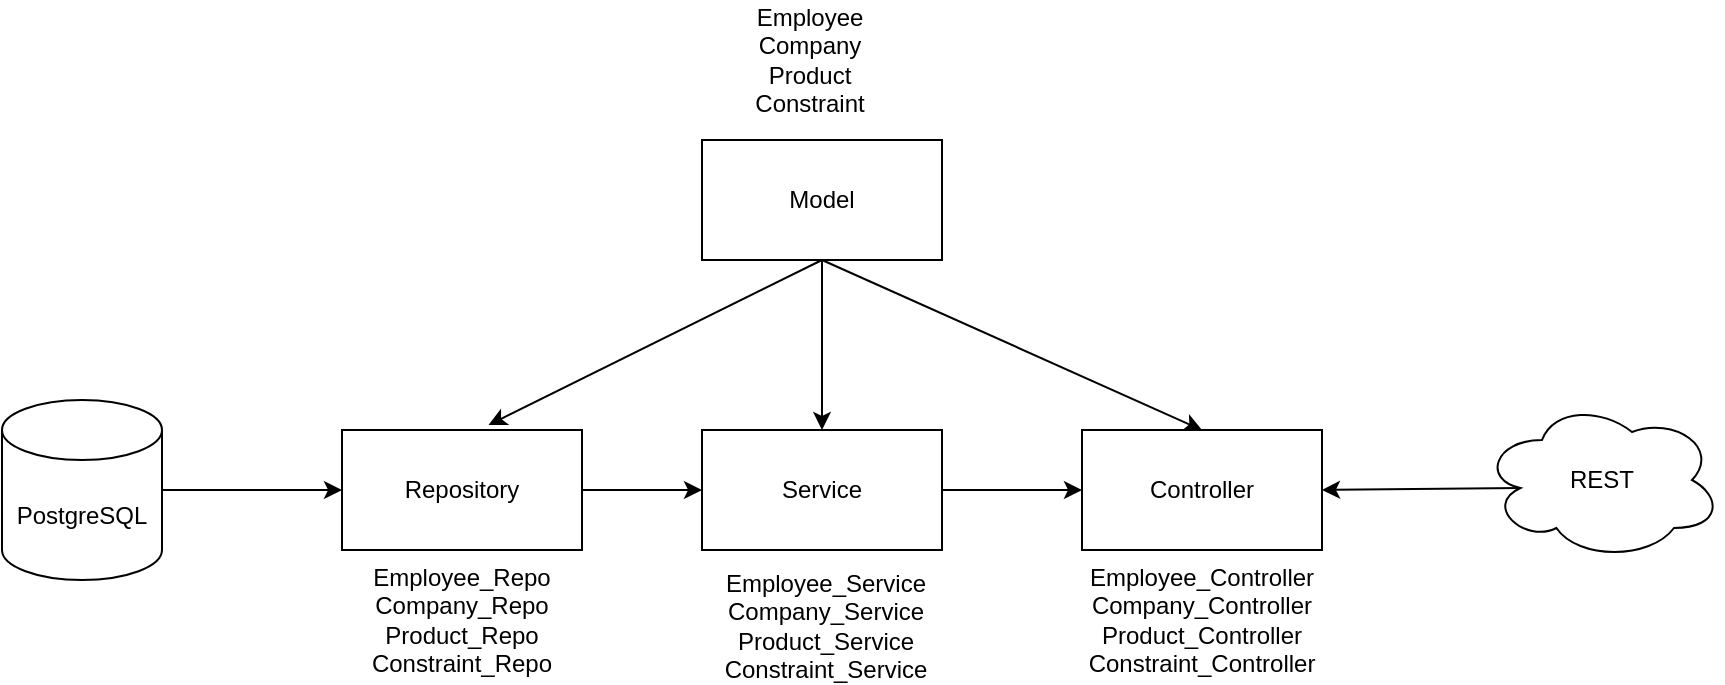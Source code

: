 <mxfile version="13.7.6" type="google"><diagram id="0JQsnr7LPXK0PpK1bgdh" name="Page-1"><mxGraphModel dx="981" dy="526" grid="1" gridSize="10" guides="1" tooltips="1" connect="1" arrows="1" fold="1" page="1" pageScale="1" pageWidth="827" pageHeight="1169" math="0" shadow="0"><root><mxCell id="0"/><mxCell id="1" parent="0"/><mxCell id="iZRCwM5bdxhDqgbIP6XO-1" value="Controller" style="rounded=0;whiteSpace=wrap;html=1;" vertex="1" parent="1"><mxGeometry x="570" y="455" width="120" height="60" as="geometry"/></mxCell><mxCell id="iZRCwM5bdxhDqgbIP6XO-2" value="Repository" style="rounded=0;whiteSpace=wrap;html=1;" vertex="1" parent="1"><mxGeometry x="200" y="455" width="120" height="60" as="geometry"/></mxCell><mxCell id="iZRCwM5bdxhDqgbIP6XO-3" value="Service" style="rounded=0;whiteSpace=wrap;html=1;" vertex="1" parent="1"><mxGeometry x="380" y="455" width="120" height="60" as="geometry"/></mxCell><mxCell id="iZRCwM5bdxhDqgbIP6XO-4" value="PostgreSQL" style="shape=cylinder3;whiteSpace=wrap;html=1;boundedLbl=1;backgroundOutline=1;size=15;" vertex="1" parent="1"><mxGeometry x="30" y="440" width="80" height="90" as="geometry"/></mxCell><mxCell id="iZRCwM5bdxhDqgbIP6XO-8" value="Model" style="rounded=0;whiteSpace=wrap;html=1;" vertex="1" parent="1"><mxGeometry x="380" y="310" width="120" height="60" as="geometry"/></mxCell><mxCell id="iZRCwM5bdxhDqgbIP6XO-9" value="" style="endArrow=classic;html=1;entryX=0.611;entryY=-0.042;entryDx=0;entryDy=0;entryPerimeter=0;exitX=0.5;exitY=1;exitDx=0;exitDy=0;" edge="1" parent="1" source="iZRCwM5bdxhDqgbIP6XO-8" target="iZRCwM5bdxhDqgbIP6XO-2"><mxGeometry width="50" height="50" relative="1" as="geometry"><mxPoint x="350" y="620" as="sourcePoint"/><mxPoint x="400" y="570" as="targetPoint"/></mxGeometry></mxCell><mxCell id="iZRCwM5bdxhDqgbIP6XO-10" value="" style="endArrow=classic;html=1;entryX=0;entryY=0.5;entryDx=0;entryDy=0;exitX=1;exitY=0.5;exitDx=0;exitDy=0;exitPerimeter=0;" edge="1" parent="1" source="iZRCwM5bdxhDqgbIP6XO-4" target="iZRCwM5bdxhDqgbIP6XO-2"><mxGeometry width="50" height="50" relative="1" as="geometry"><mxPoint x="400" y="570" as="sourcePoint"/><mxPoint x="350" y="620" as="targetPoint"/></mxGeometry></mxCell><mxCell id="iZRCwM5bdxhDqgbIP6XO-13" value="" style="endArrow=classic;html=1;entryX=0;entryY=0.5;entryDx=0;entryDy=0;exitX=1;exitY=0.5;exitDx=0;exitDy=0;" edge="1" parent="1" source="iZRCwM5bdxhDqgbIP6XO-2" target="iZRCwM5bdxhDqgbIP6XO-3"><mxGeometry width="50" height="50" relative="1" as="geometry"><mxPoint x="400" y="570" as="sourcePoint"/><mxPoint x="350" y="620" as="targetPoint"/></mxGeometry></mxCell><mxCell id="iZRCwM5bdxhDqgbIP6XO-14" value="" style="endArrow=classic;html=1;entryX=0;entryY=0.5;entryDx=0;entryDy=0;exitX=1;exitY=0.5;exitDx=0;exitDy=0;" edge="1" parent="1" source="iZRCwM5bdxhDqgbIP6XO-3" target="iZRCwM5bdxhDqgbIP6XO-1"><mxGeometry width="50" height="50" relative="1" as="geometry"><mxPoint x="400" y="570" as="sourcePoint"/><mxPoint x="350" y="620" as="targetPoint"/></mxGeometry></mxCell><mxCell id="iZRCwM5bdxhDqgbIP6XO-15" value="" style="endArrow=classic;html=1;entryX=0.5;entryY=0;entryDx=0;entryDy=0;exitX=0.5;exitY=1;exitDx=0;exitDy=0;" edge="1" parent="1" source="iZRCwM5bdxhDqgbIP6XO-8" target="iZRCwM5bdxhDqgbIP6XO-3"><mxGeometry width="50" height="50" relative="1" as="geometry"><mxPoint x="400" y="570" as="sourcePoint"/><mxPoint x="350" y="620" as="targetPoint"/></mxGeometry></mxCell><mxCell id="iZRCwM5bdxhDqgbIP6XO-16" value="REST" style="ellipse;shape=cloud;whiteSpace=wrap;html=1;" vertex="1" parent="1"><mxGeometry x="770" y="440" width="120" height="80" as="geometry"/></mxCell><mxCell id="iZRCwM5bdxhDqgbIP6XO-17" value="" style="endArrow=classic;html=1;entryX=1;entryY=0.5;entryDx=0;entryDy=0;exitX=0.16;exitY=0.55;exitDx=0;exitDy=0;exitPerimeter=0;" edge="1" parent="1" source="iZRCwM5bdxhDqgbIP6XO-16" target="iZRCwM5bdxhDqgbIP6XO-1"><mxGeometry width="50" height="50" relative="1" as="geometry"><mxPoint x="350" y="620" as="sourcePoint"/><mxPoint x="400" y="570" as="targetPoint"/></mxGeometry></mxCell><mxCell id="iZRCwM5bdxhDqgbIP6XO-18" value="" style="endArrow=classic;html=1;entryX=0.5;entryY=0;entryDx=0;entryDy=0;exitX=0.5;exitY=1;exitDx=0;exitDy=0;" edge="1" parent="1" source="iZRCwM5bdxhDqgbIP6XO-8" target="iZRCwM5bdxhDqgbIP6XO-1"><mxGeometry width="50" height="50" relative="1" as="geometry"><mxPoint x="350" y="620" as="sourcePoint"/><mxPoint x="400" y="570" as="targetPoint"/></mxGeometry></mxCell><mxCell id="iZRCwM5bdxhDqgbIP6XO-19" value="Employee&lt;br&gt;Company&lt;br&gt;Product&lt;br&gt;Constraint" style="text;html=1;strokeColor=none;fillColor=none;align=center;verticalAlign=middle;whiteSpace=wrap;rounded=0;" vertex="1" parent="1"><mxGeometry x="414" y="240" width="40" height="60" as="geometry"/></mxCell><mxCell id="iZRCwM5bdxhDqgbIP6XO-23" value="Employee_Repo&lt;br&gt;Company_Repo&lt;br&gt;Product_Repo&lt;br&gt;Constraint_Repo" style="text;html=1;strokeColor=none;fillColor=none;align=center;verticalAlign=middle;whiteSpace=wrap;rounded=0;" vertex="1" parent="1"><mxGeometry x="240" y="540" width="40" height="20" as="geometry"/></mxCell><mxCell id="iZRCwM5bdxhDqgbIP6XO-24" value="Employee_Service&lt;br&gt;Company_Service&lt;br&gt;Product_Service&lt;br&gt;Constraint_Service" style="text;html=1;strokeColor=none;fillColor=none;align=center;verticalAlign=middle;whiteSpace=wrap;rounded=0;" vertex="1" parent="1"><mxGeometry x="414" y="530" width="56" height="45" as="geometry"/></mxCell><mxCell id="iZRCwM5bdxhDqgbIP6XO-25" value="Employee_Controller&lt;br&gt;Company_Controller&lt;br&gt;Product_Controller&lt;br&gt;Constraint_Controller" style="text;html=1;strokeColor=none;fillColor=none;align=center;verticalAlign=middle;whiteSpace=wrap;rounded=0;" vertex="1" parent="1"><mxGeometry x="610" y="540" width="40" height="20" as="geometry"/></mxCell></root></mxGraphModel></diagram></mxfile>